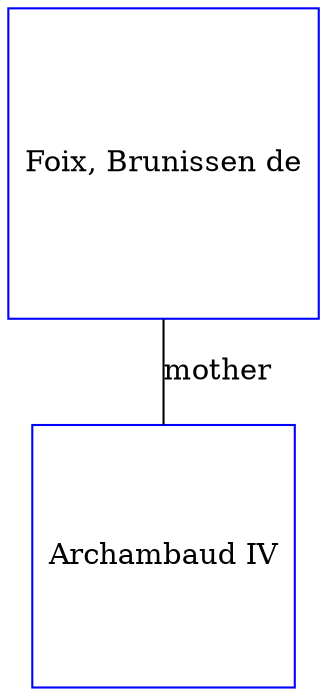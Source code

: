 digraph D {
    edge [dir=none];    node [shape=box];    "008921"   [label="Archambaud IV", shape=box, regular=1, color="blue"] ;
"008922"   [label="Foix, Brunissen de", shape=box, regular=1, color="blue"] ;
008922->008921 [label="mother",arrowsize=0.0]; 
}